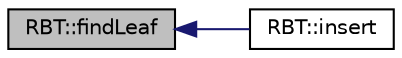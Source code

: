 digraph "RBT::findLeaf"
{
  edge [fontname="Helvetica",fontsize="10",labelfontname="Helvetica",labelfontsize="10"];
  node [fontname="Helvetica",fontsize="10",shape=record];
  rankdir="LR";
  Node1 [label="RBT::findLeaf",height=0.2,width=0.4,color="black", fillcolor="grey75", style="filled", fontcolor="black"];
  Node1 -> Node2 [dir="back",color="midnightblue",fontsize="10",style="solid"];
  Node2 [label="RBT::insert",height=0.2,width=0.4,color="black", fillcolor="white", style="filled",URL="$class_r_b_t.html#a5317230aa155fefa42dac156a7b0d3b8"];
}
